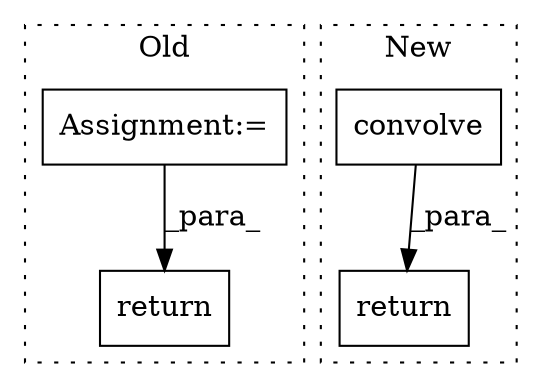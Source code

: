digraph G {
subgraph cluster0 {
1 [label="return" a="41" s="954" l="7" shape="box"];
4 [label="Assignment:=" a="7" s="728,802" l="53,2" shape="box"];
label = "Old";
style="dotted";
}
subgraph cluster1 {
2 [label="convolve" a="32" s="738,770" l="9,1" shape="box"];
3 [label="return" a="41" s="890" l="7" shape="box"];
label = "New";
style="dotted";
}
2 -> 3 [label="_para_"];
4 -> 1 [label="_para_"];
}